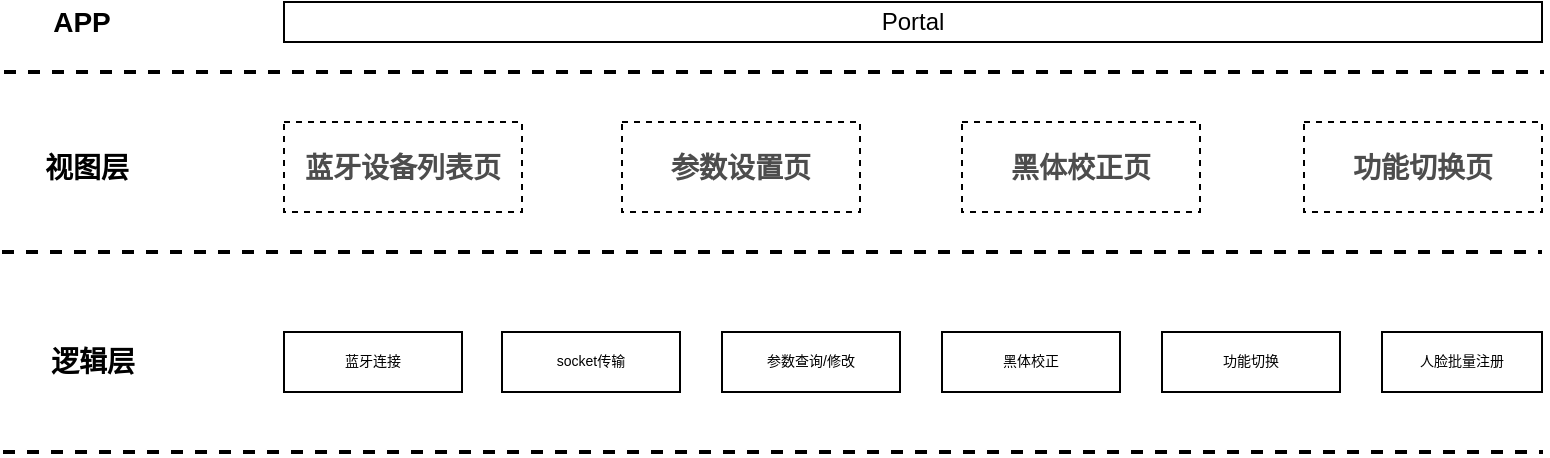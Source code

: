 <mxfile version="13.6.6" type="github">
  <diagram id="31b32b95-0358-9bc7-6ba0-a27c054ed1a7" name="Page-1">
    <mxGraphModel dx="981" dy="526" grid="1" gridSize="10" guides="1" tooltips="1" connect="1" arrows="1" fold="1" page="1" pageScale="1" pageWidth="827" pageHeight="1169" background="#ffffff" math="0" shadow="0">
      <root>
        <object label="" id="0">
          <mxCell />
        </object>
        <mxCell id="1" parent="0" />
        <mxCell id="wKh0Vwg9ZUlQV5vH7zDD-188" value="Portal" style="rounded=0;whiteSpace=wrap;html=1;" vertex="1" parent="1">
          <mxGeometry x="341" y="105" width="629" height="20" as="geometry" />
        </mxCell>
        <mxCell id="wKh0Vwg9ZUlQV5vH7zDD-189" value="APP" style="text;html=1;strokeColor=none;fillColor=none;align=center;verticalAlign=middle;whiteSpace=wrap;rounded=0;fontSize=14;fontStyle=1" vertex="1" parent="1">
          <mxGeometry x="220" y="105" width="40" height="20" as="geometry" />
        </mxCell>
        <mxCell id="wKh0Vwg9ZUlQV5vH7zDD-197" value="视图层" style="text;html=1;strokeColor=none;fillColor=none;align=center;verticalAlign=middle;whiteSpace=wrap;rounded=0;fontSize=14;fontStyle=1" vertex="1" parent="1">
          <mxGeometry x="218" y="177.5" width="49" height="20" as="geometry" />
        </mxCell>
        <mxCell id="wKh0Vwg9ZUlQV5vH7zDD-237" value="" style="endArrow=none;dashed=1;html=1;strokeWidth=2;fontSize=7;" edge="1" parent="1">
          <mxGeometry width="50" height="50" relative="1" as="geometry">
            <mxPoint x="200" y="230" as="sourcePoint" />
            <mxPoint x="970" y="230" as="targetPoint" />
          </mxGeometry>
        </mxCell>
        <mxCell id="wKh0Vwg9ZUlQV5vH7zDD-238" value="" style="endArrow=none;dashed=1;html=1;strokeWidth=2;fontSize=7;" edge="1" parent="1">
          <mxGeometry width="50" height="50" relative="1" as="geometry">
            <mxPoint x="200.5" y="330" as="sourcePoint" />
            <mxPoint x="970.5" y="330" as="targetPoint" />
          </mxGeometry>
        </mxCell>
        <mxCell id="wKh0Vwg9ZUlQV5vH7zDD-239" value="蓝牙连接" style="rounded=0;whiteSpace=wrap;html=1;fontSize=7;" vertex="1" parent="1">
          <mxGeometry x="341" y="270" width="89" height="30" as="geometry" />
        </mxCell>
        <mxCell id="wKh0Vwg9ZUlQV5vH7zDD-244" value="socket传输" style="rounded=0;whiteSpace=wrap;html=1;fontSize=7;" vertex="1" parent="1">
          <mxGeometry x="450" y="270" width="89" height="30" as="geometry" />
        </mxCell>
        <mxCell id="wKh0Vwg9ZUlQV5vH7zDD-245" value="参数查询/修改" style="rounded=0;whiteSpace=wrap;html=1;fontSize=7;" vertex="1" parent="1">
          <mxGeometry x="560" y="270" width="89" height="30" as="geometry" />
        </mxCell>
        <mxCell id="wKh0Vwg9ZUlQV5vH7zDD-246" value="黑体校正" style="rounded=0;whiteSpace=wrap;html=1;fontSize=7;" vertex="1" parent="1">
          <mxGeometry x="670" y="270" width="89" height="30" as="geometry" />
        </mxCell>
        <mxCell id="wKh0Vwg9ZUlQV5vH7zDD-247" value="功能切换" style="rounded=0;whiteSpace=wrap;html=1;fontSize=7;" vertex="1" parent="1">
          <mxGeometry x="780" y="270" width="89" height="30" as="geometry" />
        </mxCell>
        <mxCell id="wKh0Vwg9ZUlQV5vH7zDD-248" value="人脸批量注册" style="rounded=0;whiteSpace=wrap;html=1;fontSize=7;" vertex="1" parent="1">
          <mxGeometry x="890" y="270" width="80" height="30" as="geometry" />
        </mxCell>
        <mxCell id="wKh0Vwg9ZUlQV5vH7zDD-249" value="逻辑层" style="text;html=1;strokeColor=none;fillColor=none;align=center;verticalAlign=middle;whiteSpace=wrap;rounded=0;fontSize=14;fontStyle=1" vertex="1" parent="1">
          <mxGeometry x="218" y="275" width="55" height="20" as="geometry" />
        </mxCell>
        <mxCell id="wKh0Vwg9ZUlQV5vH7zDD-269" value="" style="endArrow=none;dashed=1;html=1;strokeWidth=2;fontSize=7;" edge="1" parent="1">
          <mxGeometry width="50" height="50" relative="1" as="geometry">
            <mxPoint x="201" y="140" as="sourcePoint" />
            <mxPoint x="971" y="140" as="targetPoint" />
          </mxGeometry>
        </mxCell>
        <mxCell id="wKh0Vwg9ZUlQV5vH7zDD-198" value="&lt;font color=&quot;#4d4d4d&quot;&gt;&lt;b&gt;蓝牙设备列表页&lt;/b&gt;&lt;/font&gt;" style="rounded=0;whiteSpace=wrap;html=1;fontSize=14;dashed=1;verticalAlign=middle;" vertex="1" parent="1">
          <mxGeometry x="341" y="165" width="119" height="45" as="geometry" />
        </mxCell>
        <mxCell id="wKh0Vwg9ZUlQV5vH7zDD-270" value="&lt;font color=&quot;#4d4d4d&quot;&gt;&lt;b&gt;参数设置页&lt;/b&gt;&lt;/font&gt;" style="rounded=0;whiteSpace=wrap;html=1;fontSize=14;dashed=1;verticalAlign=middle;" vertex="1" parent="1">
          <mxGeometry x="510" y="165" width="119" height="45" as="geometry" />
        </mxCell>
        <mxCell id="wKh0Vwg9ZUlQV5vH7zDD-271" value="&lt;font color=&quot;#4d4d4d&quot;&gt;&lt;b&gt;黑体校正页&lt;/b&gt;&lt;/font&gt;" style="rounded=0;whiteSpace=wrap;html=1;fontSize=14;dashed=1;verticalAlign=middle;" vertex="1" parent="1">
          <mxGeometry x="680" y="165" width="119" height="45" as="geometry" />
        </mxCell>
        <mxCell id="wKh0Vwg9ZUlQV5vH7zDD-272" value="&lt;font color=&quot;#4d4d4d&quot;&gt;&lt;b&gt;功能切换页&lt;/b&gt;&lt;/font&gt;" style="rounded=0;whiteSpace=wrap;html=1;fontSize=14;dashed=1;verticalAlign=middle;" vertex="1" parent="1">
          <mxGeometry x="851" y="165" width="119" height="45" as="geometry" />
        </mxCell>
      </root>
    </mxGraphModel>
  </diagram>
</mxfile>
